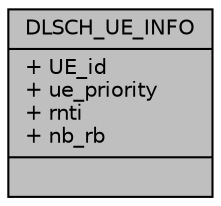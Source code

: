digraph "DLSCH_UE_INFO"
{
 // LATEX_PDF_SIZE
  edge [fontname="Helvetica",fontsize="10",labelfontname="Helvetica",labelfontsize="10"];
  node [fontname="Helvetica",fontsize="10",shape=record];
  Node1 [label="{DLSCH_UE_INFO\n|+ UE_id\l+ ue_priority\l+ rnti\l+ nb_rb\l|}",height=0.2,width=0.4,color="black", fillcolor="grey75", style="filled", fontcolor="black",tooltip=" "];
}
